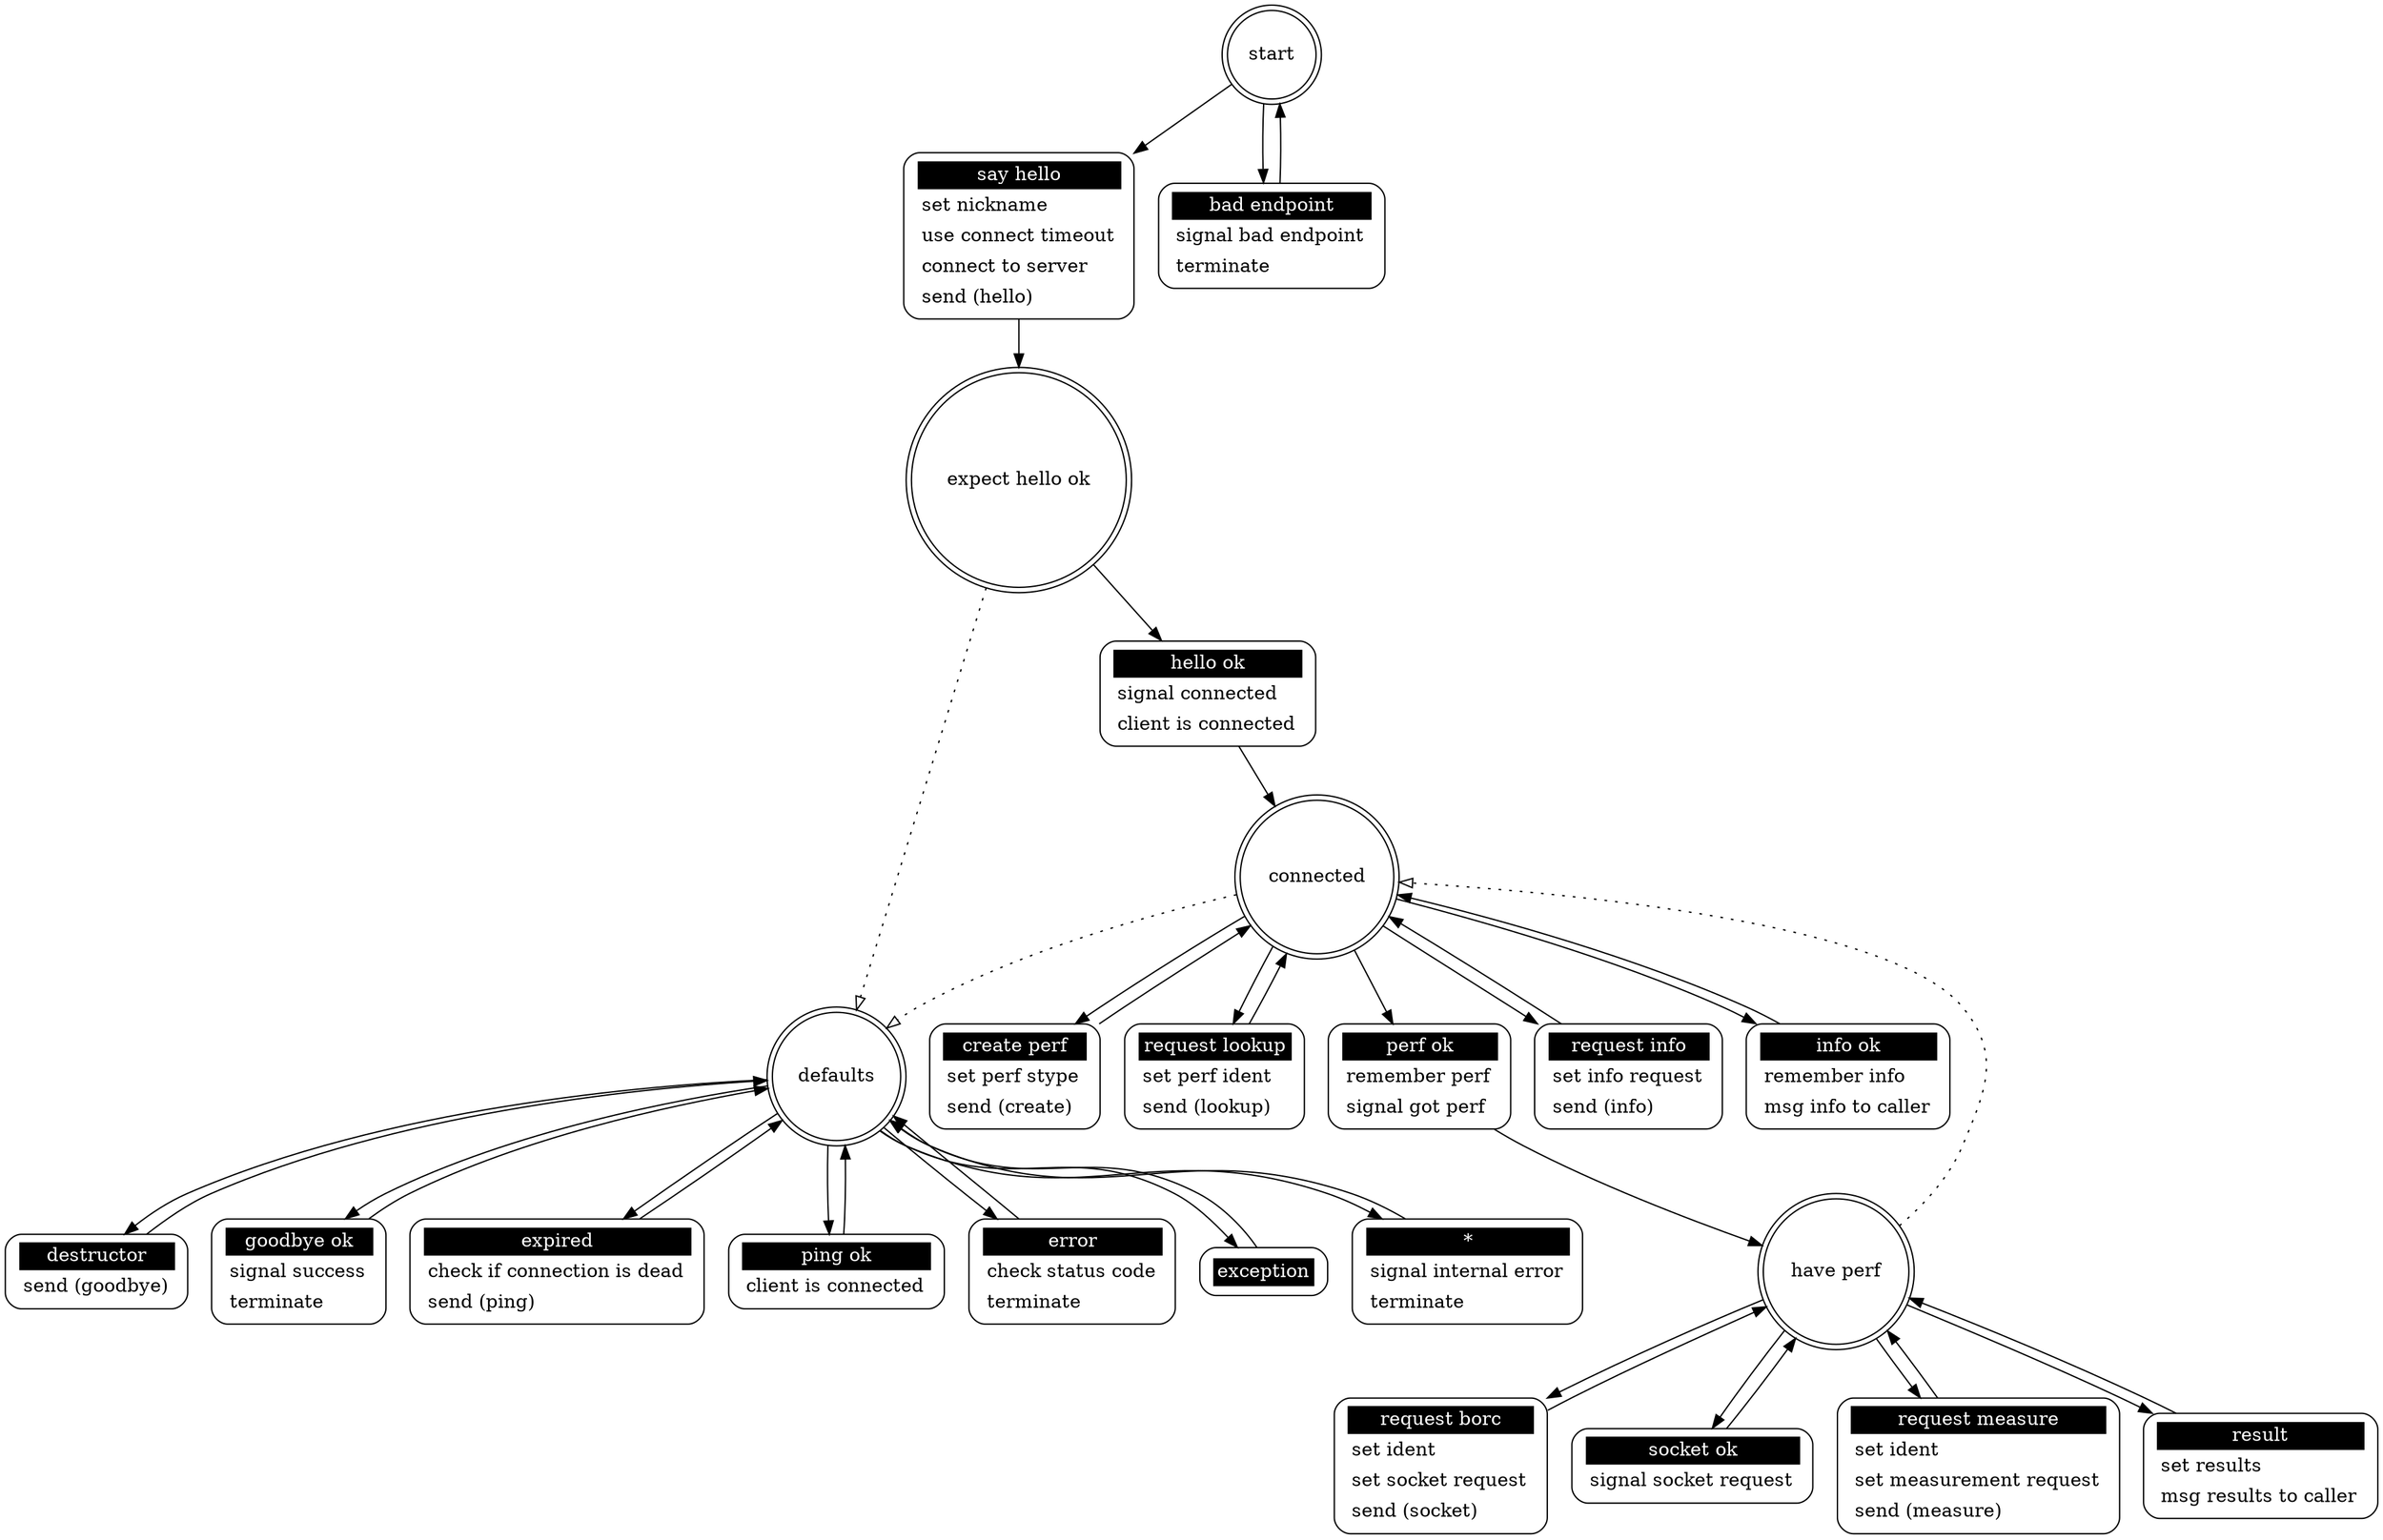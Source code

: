 ## Automatically generated from zperf_client.xml by gsl
digraph "zperf_client" {
 "expect hello ok" -> "defaults" [style=dotted,arrowhead=empty]
 "connected" -> "defaults" [style=dotted,arrowhead=empty]
 "have perf" -> "connected" [style=dotted,arrowhead=empty]

 "start" [shape = "doublecircle"];
 "start say hello" [shape = "Mrecord" style = solid label = <<table border="0" cellborder="0" cellpadding="3" bgcolor="white"><tr><td bgcolor="black" align="center" colspan="2"><font color="white">say hello</font></td></tr><tr><td align="left" port="r3">set nickname</td></tr><tr><td align="left" port="r3">use connect timeout</td></tr><tr><td align="left" port="r3">connect to server</td></tr><tr><td align="left" port="r3">send (hello)</td></tr></table>>];
 "start" -> "start say hello";
 "start say hello" -> "expect hello ok";
 "start bad endpoint" [shape = "Mrecord" style = solid label = <<table border="0" cellborder="0" cellpadding="3" bgcolor="white"><tr><td bgcolor="black" align="center" colspan="2"><font color="white">bad endpoint</font></td></tr><tr><td align="left" port="r3">signal bad endpoint</td></tr><tr><td align="left" port="r3">terminate</td></tr></table>>];
 "start" -> "start bad endpoint";
 "start bad endpoint" -> "start";

 "expect hello ok" [shape = "doublecircle"];
 "expect hello ok hello ok" [shape = "Mrecord" style = solid label = <<table border="0" cellborder="0" cellpadding="3" bgcolor="white"><tr><td bgcolor="black" align="center" colspan="2"><font color="white">hello ok</font></td></tr><tr><td align="left" port="r3">signal connected</td></tr><tr><td align="left" port="r3">client is connected</td></tr></table>>];
 "expect hello ok" -> "expect hello ok hello ok";
 "expect hello ok hello ok" -> "connected";

 "connected" [shape = "doublecircle"];
 "connected create perf" [shape = "Mrecord" style = solid label = <<table border="0" cellborder="0" cellpadding="3" bgcolor="white"><tr><td bgcolor="black" align="center" colspan="2"><font color="white">create perf</font></td></tr><tr><td align="left" port="r3">set perf stype</td></tr><tr><td align="left" port="r3">send (create)</td></tr></table>>];
 "connected" -> "connected create perf";
 "connected create perf" -> "connected";
 "connected request lookup" [shape = "Mrecord" style = solid label = <<table border="0" cellborder="0" cellpadding="3" bgcolor="white"><tr><td bgcolor="black" align="center" colspan="2"><font color="white">request lookup</font></td></tr><tr><td align="left" port="r3">set perf ident</td></tr><tr><td align="left" port="r3">send (lookup)</td></tr></table>>];
 "connected" -> "connected request lookup";
 "connected request lookup" -> "connected";
 "connected perf ok" [shape = "Mrecord" style = solid label = <<table border="0" cellborder="0" cellpadding="3" bgcolor="white"><tr><td bgcolor="black" align="center" colspan="2"><font color="white">perf ok</font></td></tr><tr><td align="left" port="r3">remember perf</td></tr><tr><td align="left" port="r3">signal got perf</td></tr></table>>];
 "connected" -> "connected perf ok";
 "connected perf ok" -> "have perf";
 "connected request info" [shape = "Mrecord" style = solid label = <<table border="0" cellborder="0" cellpadding="3" bgcolor="white"><tr><td bgcolor="black" align="center" colspan="2"><font color="white">request info</font></td></tr><tr><td align="left" port="r3">set info request</td></tr><tr><td align="left" port="r3">send (info)</td></tr></table>>];
 "connected" -> "connected request info";
 "connected request info" -> "connected";
 "connected info ok" [shape = "Mrecord" style = solid label = <<table border="0" cellborder="0" cellpadding="3" bgcolor="white"><tr><td bgcolor="black" align="center" colspan="2"><font color="white">info ok</font></td></tr><tr><td align="left" port="r3">remember info</td></tr><tr><td align="left" port="r3">msg info to caller</td></tr></table>>];
 "connected" -> "connected info ok";
 "connected info ok" -> "connected";

 "have perf" [shape = "doublecircle"];
 "have perf request borc" [shape = "Mrecord" style = solid label = <<table border="0" cellborder="0" cellpadding="3" bgcolor="white"><tr><td bgcolor="black" align="center" colspan="2"><font color="white">request borc</font></td></tr><tr><td align="left" port="r3">set ident</td></tr><tr><td align="left" port="r3">set socket request</td></tr><tr><td align="left" port="r3">send (socket)</td></tr></table>>];
 "have perf" -> "have perf request borc";
 "have perf request borc" -> "have perf";
 "have perf socket ok" [shape = "Mrecord" style = solid label = <<table border="0" cellborder="0" cellpadding="3" bgcolor="white"><tr><td bgcolor="black" align="center" colspan="2"><font color="white">socket ok</font></td></tr><tr><td align="left" port="r3">signal socket request</td></tr></table>>];
 "have perf" -> "have perf socket ok";
 "have perf socket ok" -> "have perf";
 "have perf request measure" [shape = "Mrecord" style = solid label = <<table border="0" cellborder="0" cellpadding="3" bgcolor="white"><tr><td bgcolor="black" align="center" colspan="2"><font color="white">request measure</font></td></tr><tr><td align="left" port="r3">set ident</td></tr><tr><td align="left" port="r3">set measurement request</td></tr><tr><td align="left" port="r3">send (measure)</td></tr></table>>];
 "have perf" -> "have perf request measure";
 "have perf request measure" -> "have perf";
 "have perf result" [shape = "Mrecord" style = solid label = <<table border="0" cellborder="0" cellpadding="3" bgcolor="white"><tr><td bgcolor="black" align="center" colspan="2"><font color="white">result</font></td></tr><tr><td align="left" port="r3">set results</td></tr><tr><td align="left" port="r3">msg results to caller</td></tr></table>>];
 "have perf" -> "have perf result";
 "have perf result" -> "have perf";

 "defaults" [shape = "doublecircle"];
 "defaults destructor" [shape = "Mrecord" style = solid label = <<table border="0" cellborder="0" cellpadding="3" bgcolor="white"><tr><td bgcolor="black" align="center" colspan="2"><font color="white">destructor</font></td></tr><tr><td align="left" port="r3">send (goodbye)</td></tr></table>>];
 "defaults" -> "defaults destructor";
 "defaults destructor" -> "defaults";
 "defaults goodbye ok" [shape = "Mrecord" style = solid label = <<table border="0" cellborder="0" cellpadding="3" bgcolor="white"><tr><td bgcolor="black" align="center" colspan="2"><font color="white">goodbye ok</font></td></tr><tr><td align="left" port="r3">signal success</td></tr><tr><td align="left" port="r3">terminate</td></tr></table>>];
 "defaults" -> "defaults goodbye ok";
 "defaults goodbye ok" -> "defaults";
 "defaults expired" [shape = "Mrecord" style = solid label = <<table border="0" cellborder="0" cellpadding="3" bgcolor="white"><tr><td bgcolor="black" align="center" colspan="2"><font color="white">expired</font></td></tr><tr><td align="left" port="r3">check if connection is dead</td></tr><tr><td align="left" port="r3">send (ping)</td></tr></table>>];
 "defaults" -> "defaults expired";
 "defaults expired" -> "defaults";
 "defaults ping ok" [shape = "Mrecord" style = solid label = <<table border="0" cellborder="0" cellpadding="3" bgcolor="white"><tr><td bgcolor="black" align="center" colspan="2"><font color="white">ping ok</font></td></tr><tr><td align="left" port="r3">client is connected</td></tr></table>>];
 "defaults" -> "defaults ping ok";
 "defaults ping ok" -> "defaults";
 "defaults error" [shape = "Mrecord" style = solid label = <<table border="0" cellborder="0" cellpadding="3" bgcolor="white"><tr><td bgcolor="black" align="center" colspan="2"><font color="white">error</font></td></tr><tr><td align="left" port="r3">check status code</td></tr><tr><td align="left" port="r3">terminate</td></tr></table>>];
 "defaults" -> "defaults error";
 "defaults error" -> "defaults";
 "defaults exception" [shape = "Mrecord" style = solid label = <<table border="0" cellborder="0" cellpadding="3" bgcolor="white"><tr><td bgcolor="black" align="center" colspan="2"><font color="white">exception</font></td></tr></table>>];
 "defaults" -> "defaults exception";
 "defaults exception" -> "defaults";
 "defaults *" [shape = "Mrecord" style = solid label = <<table border="0" cellborder="0" cellpadding="3" bgcolor="white"><tr><td bgcolor="black" align="center" colspan="2"><font color="white">*</font></td></tr><tr><td align="left" port="r3">signal internal error</td></tr><tr><td align="left" port="r3">terminate</td></tr></table>>];
 "defaults" -> "defaults *";
 "defaults *" -> "defaults";
}
